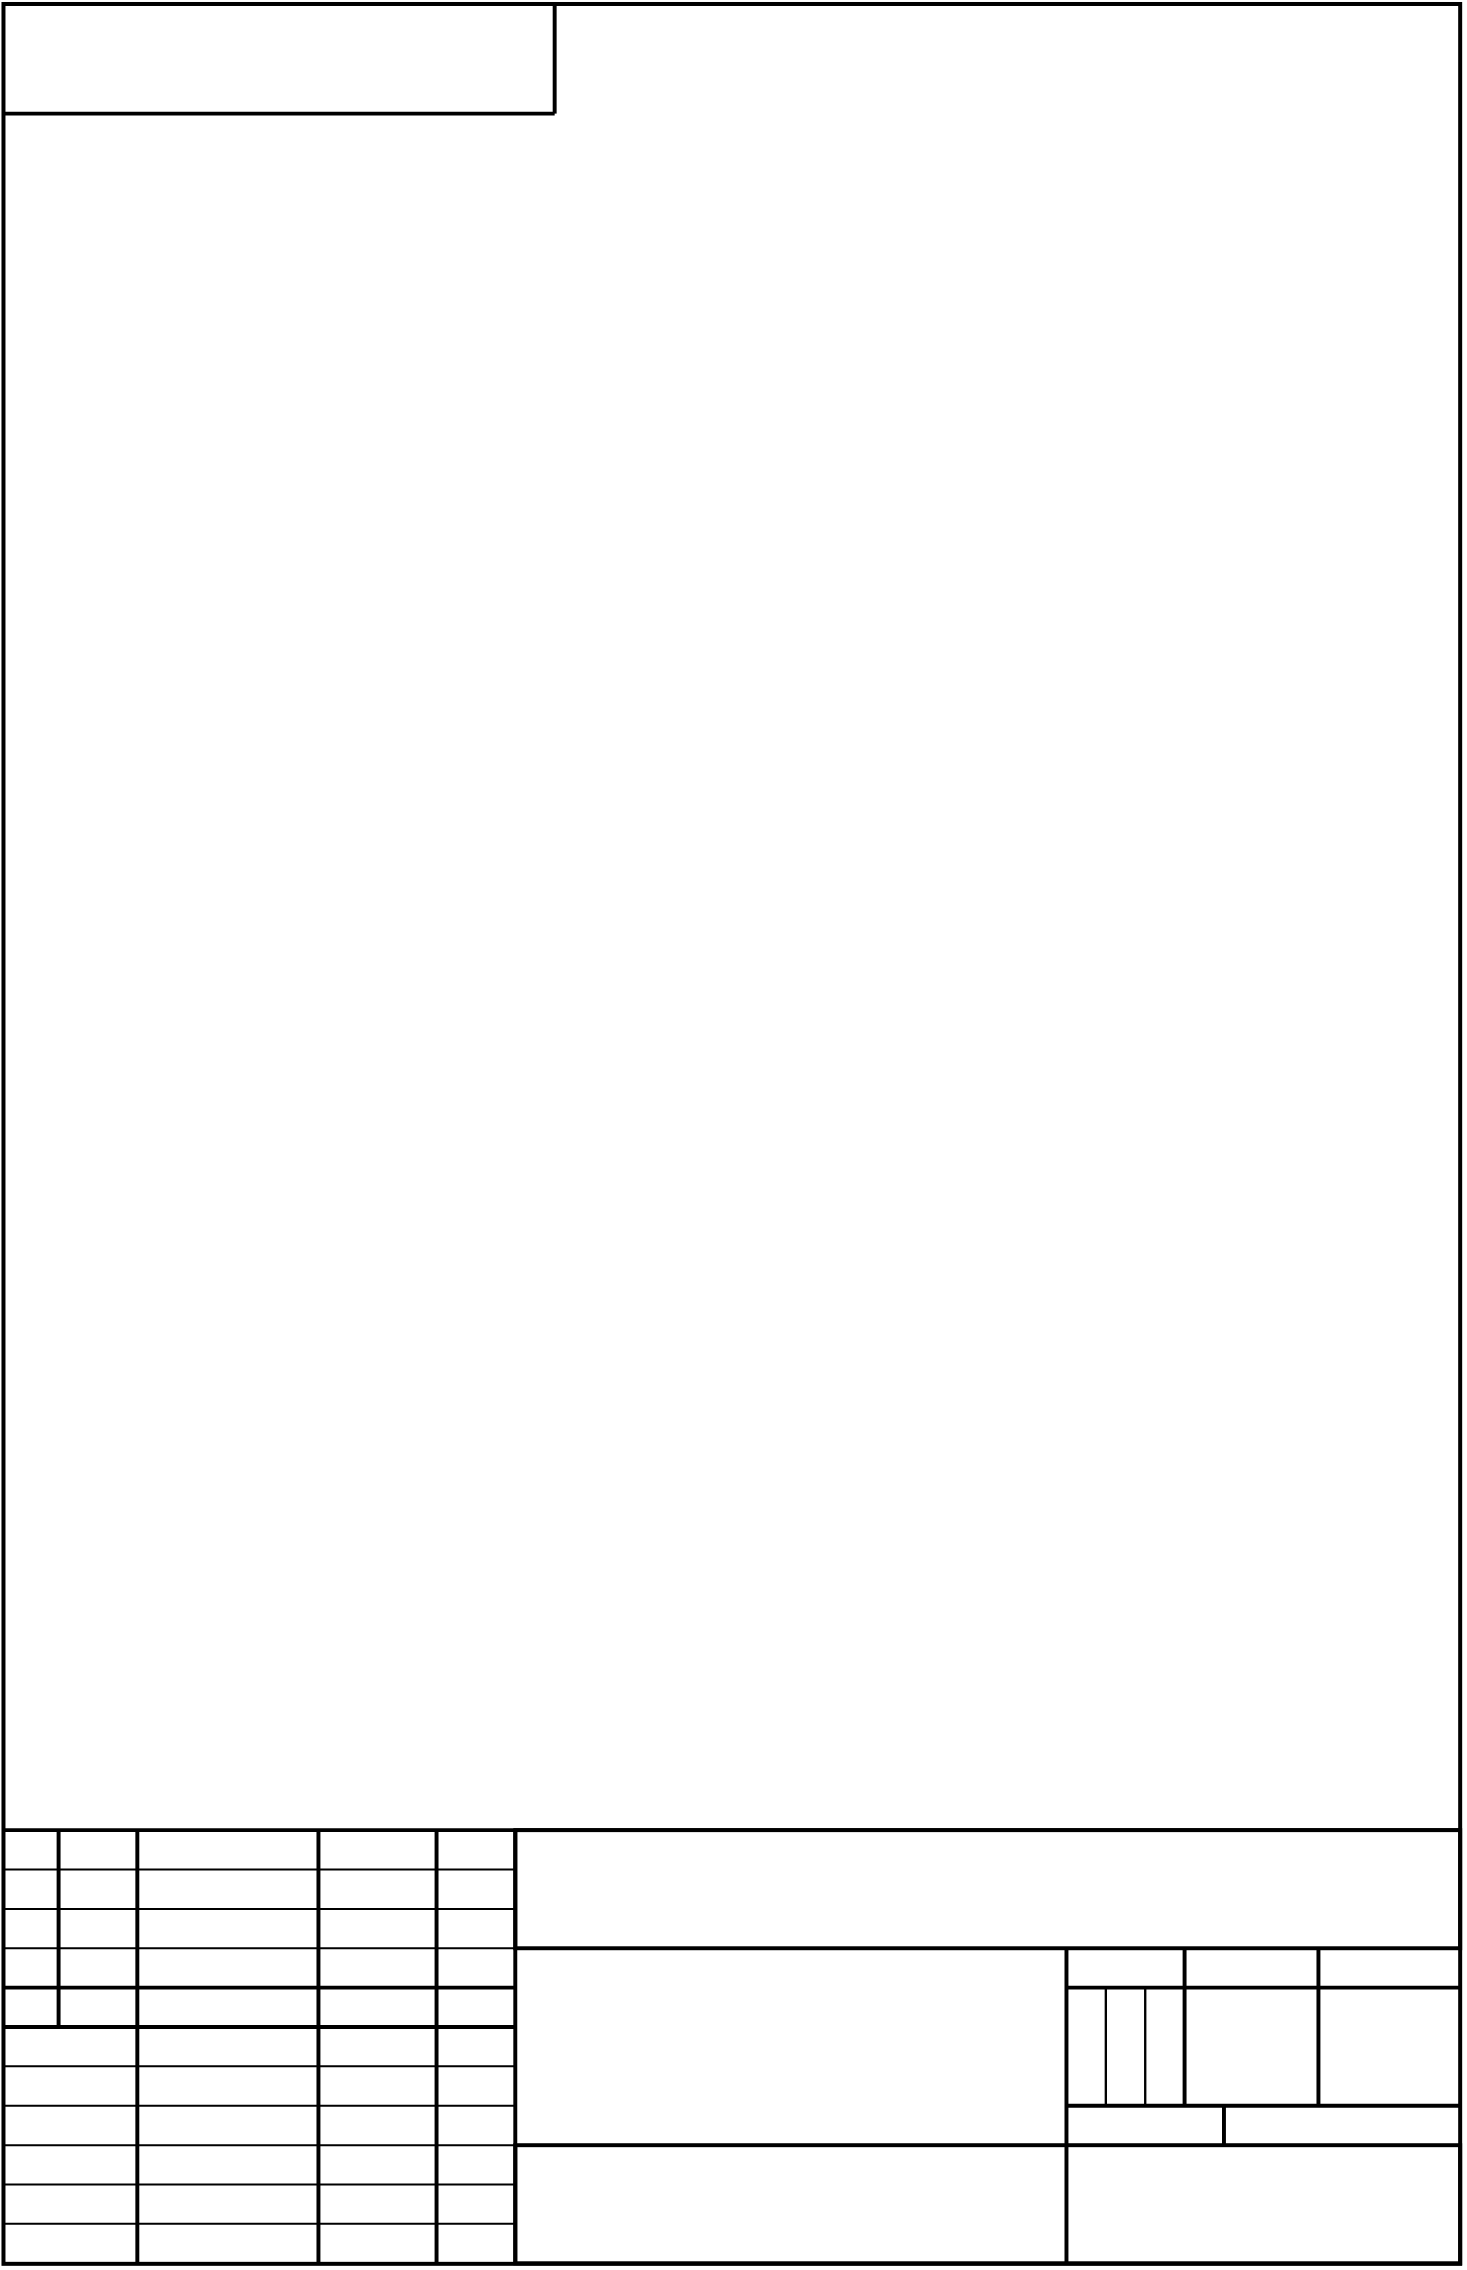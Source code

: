 <mxfile version="26.0.15">
  <diagram name="Страница — 1" id="RtcNj7bt_Np1O5CywCwZ">
    <mxGraphModel dx="478" dy="256" grid="1" gridSize="3.937" guides="1" tooltips="1" connect="1" arrows="1" fold="1" page="1" pageScale="1" pageWidth="827" pageHeight="1169" math="0" shadow="0">
      <root>
        <mxCell id="0" />
        <mxCell id="1" parent="0" />
        <mxCell id="KSh6KJUN78Y9kG90A8SH-1" value="" style="rounded=0;whiteSpace=wrap;html=1;fillColor=none;strokeWidth=2;" vertex="1" parent="1">
          <mxGeometry x="78.74" y="19.995" width="728.345" height="1129.919" as="geometry" />
        </mxCell>
        <mxCell id="KSh6KJUN78Y9kG90A8SH-2" value="" style="endArrow=none;html=1;rounded=0;strokeWidth=1.968;endSize=5.905;" edge="1" parent="1">
          <mxGeometry width="50" height="50" relative="1" as="geometry">
            <mxPoint x="78.74" y="933.069" as="sourcePoint" />
            <mxPoint x="807.085" y="933.069" as="targetPoint" />
          </mxGeometry>
        </mxCell>
        <mxCell id="KSh6KJUN78Y9kG90A8SH-3" value="" style="endArrow=none;html=1;rounded=0;strokeWidth=1.968;" edge="1" parent="1">
          <mxGeometry width="50" height="50" relative="1" as="geometry">
            <mxPoint x="334.645" y="933.069" as="sourcePoint" />
            <mxPoint x="334.645" y="1149.604" as="targetPoint" />
          </mxGeometry>
        </mxCell>
        <mxCell id="KSh6KJUN78Y9kG90A8SH-4" value="" style="rounded=0;whiteSpace=wrap;html=1;strokeWidth=1.968;fillColor=none;" vertex="1" parent="1">
          <mxGeometry x="334.65" y="933.07" width="472.44" height="59.055" as="geometry" />
        </mxCell>
        <mxCell id="KSh6KJUN78Y9kG90A8SH-5" value="" style="rounded=0;whiteSpace=wrap;html=1;fillColor=none;strokeWidth=1.968;" vertex="1" parent="1">
          <mxGeometry x="334.65" y="1090.6" width="472.44" height="59.055" as="geometry" />
        </mxCell>
        <mxCell id="KSh6KJUN78Y9kG90A8SH-6" value="" style="endArrow=none;html=1;rounded=0;" edge="1" parent="1">
          <mxGeometry width="50" height="50" relative="1" as="geometry">
            <mxPoint x="78.74" y="952.754" as="sourcePoint" />
            <mxPoint x="334.645" y="952.754" as="targetPoint" />
          </mxGeometry>
        </mxCell>
        <mxCell id="KSh6KJUN78Y9kG90A8SH-7" value="" style="endArrow=none;html=1;rounded=0;" edge="1" parent="1">
          <mxGeometry width="50" height="50" relative="1" as="geometry">
            <mxPoint x="78.74" y="972.439" as="sourcePoint" />
            <mxPoint x="334.645" y="972.439" as="targetPoint" />
          </mxGeometry>
        </mxCell>
        <mxCell id="KSh6KJUN78Y9kG90A8SH-8" value="" style="endArrow=none;html=1;rounded=0;" edge="1" parent="1">
          <mxGeometry width="50" height="50" relative="1" as="geometry">
            <mxPoint x="78.74" y="992.129" as="sourcePoint" />
            <mxPoint x="334.645" y="992.129" as="targetPoint" />
          </mxGeometry>
        </mxCell>
        <mxCell id="KSh6KJUN78Y9kG90A8SH-9" value="" style="endArrow=none;html=1;rounded=0;strokeWidth=1.968;endSize=5.905;" edge="1" parent="1">
          <mxGeometry width="50" height="50" relative="1" as="geometry">
            <mxPoint x="78.74" y="1011.809" as="sourcePoint" />
            <mxPoint x="334.645" y="1011.809" as="targetPoint" />
          </mxGeometry>
        </mxCell>
        <mxCell id="KSh6KJUN78Y9kG90A8SH-10" value="" style="endArrow=none;html=1;rounded=0;strokeWidth=1.968;endSize=5.905;" edge="1" parent="1">
          <mxGeometry width="50" height="50" relative="1" as="geometry">
            <mxPoint x="78.74" y="1031.489" as="sourcePoint" />
            <mxPoint x="334.645" y="1031.489" as="targetPoint" />
          </mxGeometry>
        </mxCell>
        <mxCell id="KSh6KJUN78Y9kG90A8SH-11" value="" style="endArrow=none;html=1;rounded=0;" edge="1" parent="1">
          <mxGeometry width="50" height="50" relative="1" as="geometry">
            <mxPoint x="78.74" y="1051.179" as="sourcePoint" />
            <mxPoint x="334.645" y="1051.179" as="targetPoint" />
          </mxGeometry>
        </mxCell>
        <mxCell id="KSh6KJUN78Y9kG90A8SH-12" value="" style="endArrow=none;html=1;rounded=0;" edge="1" parent="1">
          <mxGeometry width="50" height="50" relative="1" as="geometry">
            <mxPoint x="78.74" y="1070.859" as="sourcePoint" />
            <mxPoint x="334.645" y="1070.859" as="targetPoint" />
          </mxGeometry>
        </mxCell>
        <mxCell id="KSh6KJUN78Y9kG90A8SH-13" value="" style="endArrow=none;html=1;rounded=0;" edge="1" parent="1">
          <mxGeometry width="50" height="50" relative="1" as="geometry">
            <mxPoint x="78.74" y="1090.599" as="sourcePoint" />
            <mxPoint x="334.645" y="1090.599" as="targetPoint" />
          </mxGeometry>
        </mxCell>
        <mxCell id="KSh6KJUN78Y9kG90A8SH-14" value="" style="endArrow=none;html=1;rounded=0;" edge="1" parent="1">
          <mxGeometry width="50" height="50" relative="1" as="geometry">
            <mxPoint x="78.74" y="1110.229" as="sourcePoint" />
            <mxPoint x="334.645" y="1110.229" as="targetPoint" />
          </mxGeometry>
        </mxCell>
        <mxCell id="KSh6KJUN78Y9kG90A8SH-15" value="" style="endArrow=none;html=1;rounded=0;" edge="1" parent="1">
          <mxGeometry width="50" height="50" relative="1" as="geometry">
            <mxPoint x="78.74" y="1129.919" as="sourcePoint" />
            <mxPoint x="334.645" y="1129.919" as="targetPoint" />
          </mxGeometry>
        </mxCell>
        <mxCell id="KSh6KJUN78Y9kG90A8SH-16" value="" style="endArrow=none;html=1;rounded=0;strokeWidth=1.968;" edge="1" parent="1">
          <mxGeometry width="50" height="50" relative="1" as="geometry">
            <mxPoint x="610.235" y="1149.604" as="sourcePoint" />
            <mxPoint x="610.235" y="992.124" as="targetPoint" />
          </mxGeometry>
        </mxCell>
        <mxCell id="KSh6KJUN78Y9kG90A8SH-17" value="" style="endArrow=none;html=1;rounded=0;strokeWidth=1.968;endSize=5.905;" edge="1" parent="1">
          <mxGeometry width="50" height="50" relative="1" as="geometry">
            <mxPoint x="610.235" y="1011.809" as="sourcePoint" />
            <mxPoint x="807.085" y="1011.809" as="targetPoint" />
          </mxGeometry>
        </mxCell>
        <mxCell id="KSh6KJUN78Y9kG90A8SH-18" value="" style="endArrow=none;html=1;rounded=0;strokeWidth=1.968;endSize=5.905;" edge="1" parent="1">
          <mxGeometry width="50" height="50" relative="1" as="geometry">
            <mxPoint x="610.235" y="1070.869" as="sourcePoint" />
            <mxPoint x="807.085" y="1070.869" as="targetPoint" />
          </mxGeometry>
        </mxCell>
        <mxCell id="KSh6KJUN78Y9kG90A8SH-19" value="" style="endArrow=none;html=1;rounded=0;strokeWidth=1.968;endSize=5.905;" edge="1" parent="1">
          <mxGeometry width="50" height="50" relative="1" as="geometry">
            <mxPoint x="688.975" y="1090.596" as="sourcePoint" />
            <mxPoint x="688.975" y="1070.864" as="targetPoint" />
          </mxGeometry>
        </mxCell>
        <mxCell id="KSh6KJUN78Y9kG90A8SH-20" value="" style="endArrow=none;html=1;rounded=0;strokeWidth=1.968;" edge="1" parent="1">
          <mxGeometry width="50" height="50" relative="1" as="geometry">
            <mxPoint x="736.219" y="1070.864" as="sourcePoint" />
            <mxPoint x="736.219" y="992.124" as="targetPoint" />
          </mxGeometry>
        </mxCell>
        <mxCell id="KSh6KJUN78Y9kG90A8SH-21" value="" style="endArrow=none;html=1;rounded=0;strokeWidth=1.968;" edge="1" parent="1">
          <mxGeometry width="50" height="50" relative="1" as="geometry">
            <mxPoint x="669.289" y="1070.864" as="sourcePoint" />
            <mxPoint x="669.289" y="992.124" as="targetPoint" />
          </mxGeometry>
        </mxCell>
        <mxCell id="KSh6KJUN78Y9kG90A8SH-22" value="" style="endArrow=none;html=1;rounded=0;strokeWidth=1.181;endSize=5.905;" edge="1" parent="1">
          <mxGeometry width="50" height="50" relative="1" as="geometry">
            <mxPoint x="649.609" y="1070.864" as="sourcePoint" />
            <mxPoint x="649.609" y="1011.809" as="targetPoint" />
          </mxGeometry>
        </mxCell>
        <mxCell id="KSh6KJUN78Y9kG90A8SH-23" value="" style="endArrow=none;html=1;rounded=0;strokeWidth=1.181;endSize=5.905;" edge="1" parent="1">
          <mxGeometry width="50" height="50" relative="1" as="geometry">
            <mxPoint x="629.919" y="1070.864" as="sourcePoint" />
            <mxPoint x="629.919" y="1011.809" as="targetPoint" />
          </mxGeometry>
        </mxCell>
        <mxCell id="KSh6KJUN78Y9kG90A8SH-24" value="" style="endArrow=none;html=1;rounded=0;strokeWidth=1.968;" edge="1" parent="1">
          <mxGeometry width="50" height="50" relative="1" as="geometry">
            <mxPoint x="295.275" y="1149.604" as="sourcePoint" />
            <mxPoint x="295.275" y="933.069" as="targetPoint" />
          </mxGeometry>
        </mxCell>
        <mxCell id="KSh6KJUN78Y9kG90A8SH-25" value="" style="endArrow=none;html=1;rounded=0;strokeWidth=1.968;" edge="1" parent="1">
          <mxGeometry width="50" height="50" relative="1" as="geometry">
            <mxPoint x="236.225" y="1149.604" as="sourcePoint" />
            <mxPoint x="236.225" y="933.069" as="targetPoint" />
          </mxGeometry>
        </mxCell>
        <mxCell id="KSh6KJUN78Y9kG90A8SH-26" value="" style="endArrow=none;html=1;rounded=0;strokeWidth=1.968;" edge="1" parent="1">
          <mxGeometry width="50" height="50" relative="1" as="geometry">
            <mxPoint x="145.665" y="1149.604" as="sourcePoint" />
            <mxPoint x="145.665" y="933.069" as="targetPoint" />
          </mxGeometry>
        </mxCell>
        <mxCell id="KSh6KJUN78Y9kG90A8SH-27" value="" style="endArrow=none;html=1;rounded=0;strokeWidth=1.968;" edge="1" parent="1">
          <mxGeometry width="50" height="50" relative="1" as="geometry">
            <mxPoint x="106.295" y="1031.494" as="sourcePoint" />
            <mxPoint x="106.295" y="933.069" as="targetPoint" />
          </mxGeometry>
        </mxCell>
        <mxCell id="KSh6KJUN78Y9kG90A8SH-28" value="" style="endArrow=none;html=1;rounded=0;strokeWidth=1.968;endSize=5.905;" edge="1" parent="1">
          <mxGeometry width="50" height="50" relative="1" as="geometry">
            <mxPoint x="78.74" y="74.803" as="sourcePoint" />
            <mxPoint x="354.33" y="74.803" as="targetPoint" />
          </mxGeometry>
        </mxCell>
        <mxCell id="KSh6KJUN78Y9kG90A8SH-29" value="" style="endArrow=none;html=1;rounded=0;strokeWidth=1.968;" edge="1" parent="1">
          <mxGeometry width="50" height="50" relative="1" as="geometry">
            <mxPoint x="354.33" y="74.803" as="sourcePoint" />
            <mxPoint x="354.33" y="19.685" as="targetPoint" />
          </mxGeometry>
        </mxCell>
      </root>
    </mxGraphModel>
  </diagram>
</mxfile>
